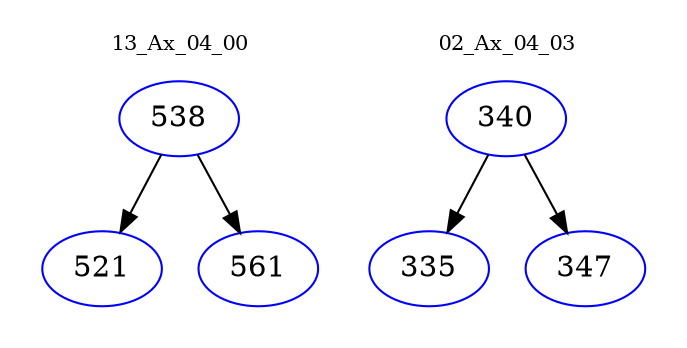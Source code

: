 digraph{
subgraph cluster_0 {
color = white
label = "13_Ax_04_00";
fontsize=10;
T0_538 [label="538", color="blue"]
T0_538 -> T0_521 [color="black"]
T0_521 [label="521", color="blue"]
T0_538 -> T0_561 [color="black"]
T0_561 [label="561", color="blue"]
}
subgraph cluster_1 {
color = white
label = "02_Ax_04_03";
fontsize=10;
T1_340 [label="340", color="blue"]
T1_340 -> T1_335 [color="black"]
T1_335 [label="335", color="blue"]
T1_340 -> T1_347 [color="black"]
T1_347 [label="347", color="blue"]
}
}
